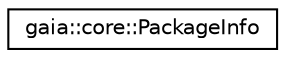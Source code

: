 digraph G
{
  edge [fontname="Helvetica",fontsize="10",labelfontname="Helvetica",labelfontsize="10"];
  node [fontname="Helvetica",fontsize="10",shape=record];
  rankdir=LR;
  Node1 [label="gaia::core::PackageInfo",height=0.2,width=0.4,color="black", fillcolor="white", style="filled",URL="$db/d78/classgaia_1_1core_1_1_package_info.html",tooltip="Overall information about the contents of a package."];
}
